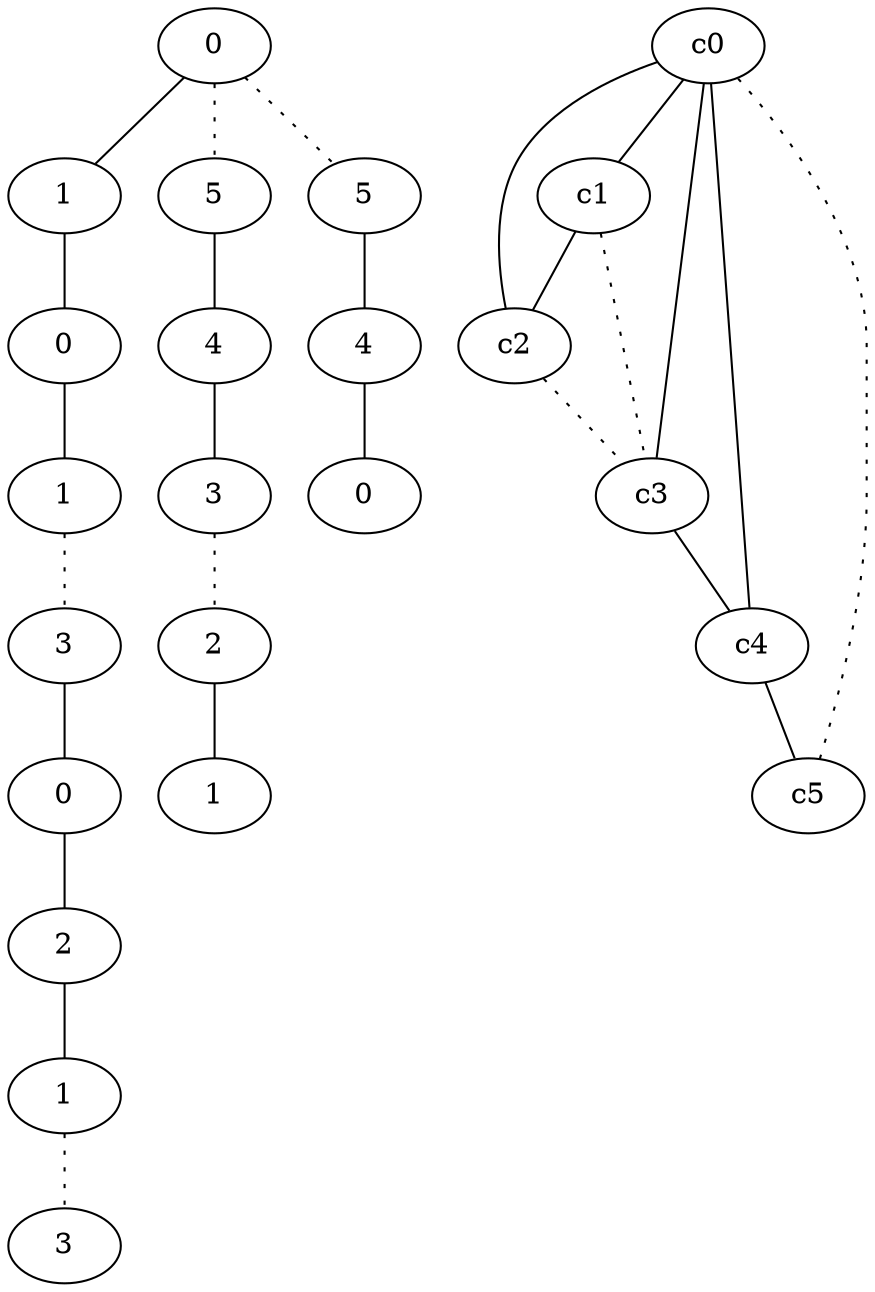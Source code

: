 graph {
a0[label=0];
a1[label=1];
a2[label=0];
a3[label=1];
a4[label=3];
a5[label=0];
a6[label=2];
a7[label=1];
a8[label=3];
a9[label=5];
a10[label=4];
a11[label=3];
a12[label=2];
a13[label=1];
a14[label=5];
a15[label=4];
a16[label=0];
a0 -- a1;
a0 -- a9 [style=dotted];
a0 -- a14 [style=dotted];
a1 -- a2;
a2 -- a3;
a3 -- a4 [style=dotted];
a4 -- a5;
a5 -- a6;
a6 -- a7;
a7 -- a8 [style=dotted];
a9 -- a10;
a10 -- a11;
a11 -- a12 [style=dotted];
a12 -- a13;
a14 -- a15;
a15 -- a16;
c0 -- c1;
c0 -- c2;
c0 -- c3;
c0 -- c4;
c0 -- c5 [style=dotted];
c1 -- c2;
c1 -- c3 [style=dotted];
c2 -- c3 [style=dotted];
c3 -- c4;
c4 -- c5;
}

